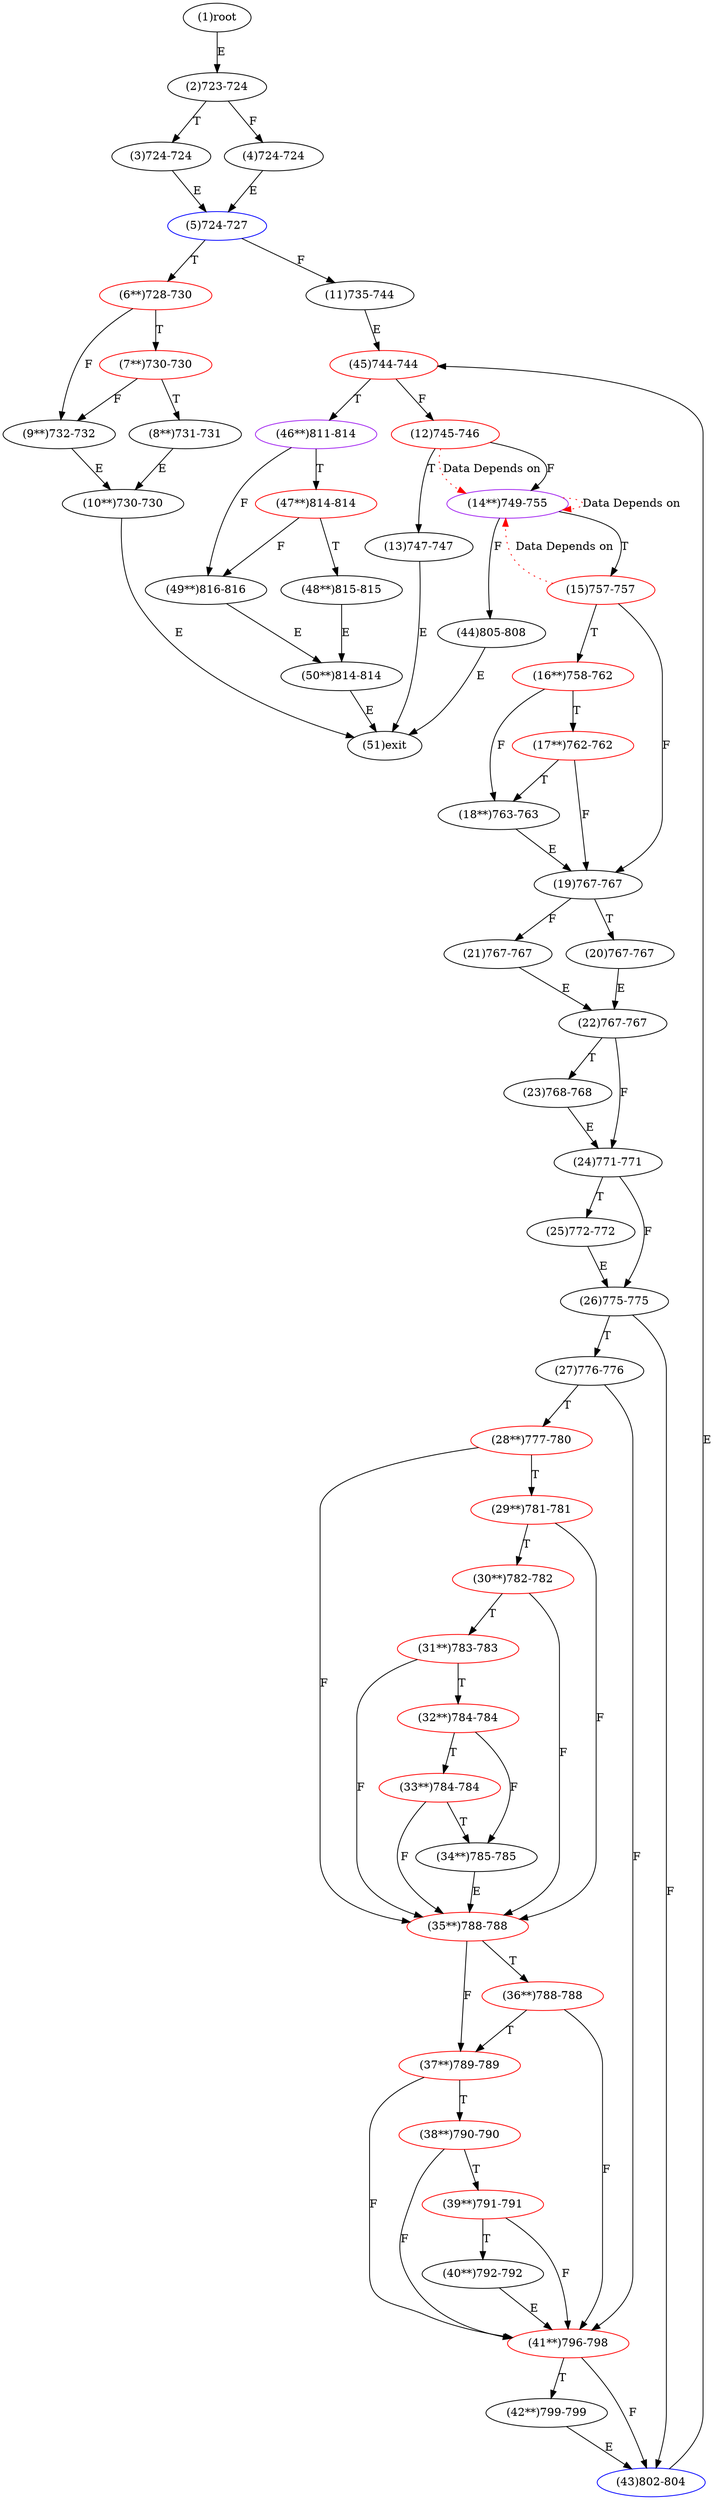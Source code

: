 digraph "" { 
1[ label="(1)root"];
2[ label="(2)723-724"];
3[ label="(3)724-724"];
4[ label="(4)724-724"];
5[ label="(5)724-727",color=blue];
6[ label="(6**)728-730",color=red];
7[ label="(7**)730-730",color=red];
8[ label="(8**)731-731"];
9[ label="(9**)732-732"];
10[ label="(10**)730-730"];
11[ label="(11)735-744"];
12[ label="(12)745-746",color=red];
13[ label="(13)747-747"];
14[ label="(14**)749-755",color=purple];
15[ label="(15)757-757",color=red];
17[ label="(17**)762-762",color=red];
16[ label="(16**)758-762",color=red];
19[ label="(19)767-767"];
18[ label="(18**)763-763"];
21[ label="(21)767-767"];
20[ label="(20)767-767"];
23[ label="(23)768-768"];
22[ label="(22)767-767"];
25[ label="(25)772-772"];
24[ label="(24)771-771"];
27[ label="(27)776-776"];
26[ label="(26)775-775"];
29[ label="(29**)781-781",color=red];
28[ label="(28**)777-780",color=red];
31[ label="(31**)783-783",color=red];
30[ label="(30**)782-782",color=red];
34[ label="(34**)785-785"];
35[ label="(35**)788-788",color=red];
32[ label="(32**)784-784",color=red];
33[ label="(33**)784-784",color=red];
38[ label="(38**)790-790",color=red];
39[ label="(39**)791-791",color=red];
36[ label="(36**)788-788",color=red];
37[ label="(37**)789-789",color=red];
42[ label="(42**)799-799"];
43[ label="(43)802-804",color=blue];
40[ label="(40**)792-792"];
41[ label="(41**)796-798",color=red];
46[ label="(46**)811-814",color=purple];
47[ label="(47**)814-814",color=red];
44[ label="(44)805-808"];
45[ label="(45)744-744",color=red];
51[ label="(51)exit"];
50[ label="(50**)814-814"];
49[ label="(49**)816-816"];
48[ label="(48**)815-815"];
1->2[ label="E"];
2->4[ label="F"];
2->3[ label="T"];
3->5[ label="E"];
4->5[ label="E"];
5->11[ label="F"];
5->6[ label="T"];
6->9[ label="F"];
6->7[ label="T"];
7->9[ label="F"];
7->8[ label="T"];
8->10[ label="E"];
9->10[ label="E"];
10->51[ label="E"];
11->45[ label="E"];
12->14[ label="F"];
12->13[ label="T"];
13->51[ label="E"];
14->44[ label="F"];
14->15[ label="T"];
15->19[ label="F"];
15->16[ label="T"];
16->18[ label="F"];
16->17[ label="T"];
17->19[ label="F"];
17->18[ label="T"];
18->19[ label="E"];
19->21[ label="F"];
19->20[ label="T"];
20->22[ label="E"];
21->22[ label="E"];
22->24[ label="F"];
22->23[ label="T"];
23->24[ label="E"];
24->26[ label="F"];
24->25[ label="T"];
25->26[ label="E"];
26->43[ label="F"];
26->27[ label="T"];
27->41[ label="F"];
27->28[ label="T"];
28->35[ label="F"];
28->29[ label="T"];
29->35[ label="F"];
29->30[ label="T"];
30->35[ label="F"];
30->31[ label="T"];
31->35[ label="F"];
31->32[ label="T"];
32->34[ label="F"];
32->33[ label="T"];
33->35[ label="F"];
33->34[ label="T"];
34->35[ label="E"];
35->37[ label="F"];
35->36[ label="T"];
36->41[ label="F"];
36->37[ label="T"];
37->41[ label="F"];
37->38[ label="T"];
38->41[ label="F"];
38->39[ label="T"];
39->41[ label="F"];
39->40[ label="T"];
40->41[ label="E"];
41->43[ label="F"];
41->42[ label="T"];
42->43[ label="E"];
43->45[ label="E"];
44->51[ label="E"];
45->12[ label="F"];
45->46[ label="T"];
46->49[ label="F"];
46->47[ label="T"];
47->49[ label="F"];
47->48[ label="T"];
48->50[ label="E"];
49->50[ label="E"];
50->51[ label="E"];
12->14[ color="red" label="Data Depends on" style = dotted ];
14->14[ color="red" label="Data Depends on" style = dotted ];
15->14[ color="red" label="Data Depends on" style = dotted ];
}
